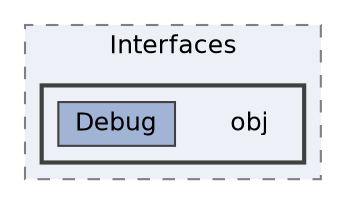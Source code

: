 digraph "C:/Users/plmrj/Desktop/POO_T1_Código/TP_GCondominios/Interfaces/obj"
{
 // LATEX_PDF_SIZE
  bgcolor="transparent";
  edge [fontname=Helvetica,fontsize=12,labelfontname=Helvetica,labelfontsize=10];
  node [fontname=Helvetica,fontsize=12,shape=box,height=0.2,width=0.4];
  compound=true
  subgraph clusterdir_3ef8005d54edd470561c245eb7ec0d10 {
    graph [ bgcolor="#edf0f7", pencolor="grey50", label="Interfaces", fontname=Helvetica,fontsize=12 style="filled,dashed", URL="dir_3ef8005d54edd470561c245eb7ec0d10.html",tooltip=""]
  subgraph clusterdir_f49ba847f9260565008c8b6517cda60e {
    graph [ bgcolor="#edf0f7", pencolor="grey25", label="", fontname=Helvetica,fontsize=12 style="filled,bold", URL="dir_f49ba847f9260565008c8b6517cda60e.html",tooltip=""]
    dir_f49ba847f9260565008c8b6517cda60e [shape=plaintext, label="obj"];
  dir_c3f8d196614098620aab1f9f671cfa60 [label="Debug", fillcolor="#a2b4d6", color="grey25", style="filled", URL="dir_c3f8d196614098620aab1f9f671cfa60.html",tooltip=""];
  }
  }
}
